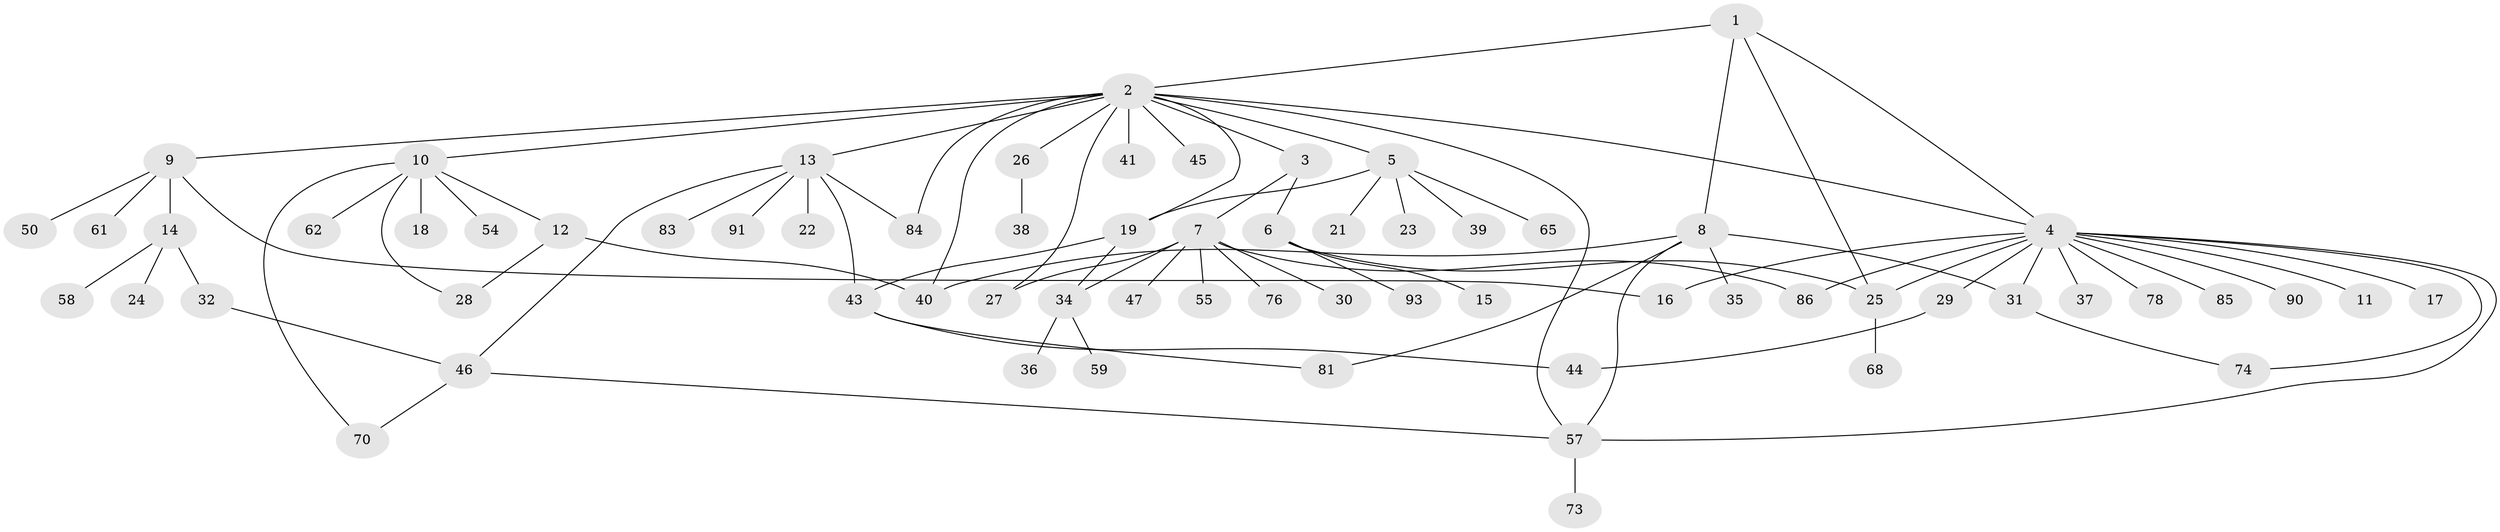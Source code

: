 // Generated by graph-tools (version 1.1) at 2025/23/03/03/25 07:23:52]
// undirected, 67 vertices, 88 edges
graph export_dot {
graph [start="1"]
  node [color=gray90,style=filled];
  1;
  2 [super="+72"];
  3;
  4 [super="+33"];
  5 [super="+88"];
  6 [super="+71"];
  7 [super="+42"];
  8 [super="+20"];
  9 [super="+51"];
  10 [super="+60"];
  11;
  12;
  13 [super="+79"];
  14 [super="+92"];
  15;
  16;
  17;
  18;
  19 [super="+89"];
  21;
  22;
  23;
  24;
  25 [super="+63"];
  26 [super="+80"];
  27;
  28 [super="+56"];
  29;
  30 [super="+53"];
  31;
  32;
  34;
  35;
  36 [super="+52"];
  37;
  38 [super="+87"];
  39 [super="+48"];
  40 [super="+67"];
  41;
  43 [super="+64"];
  44 [super="+49"];
  45;
  46 [super="+77"];
  47;
  50 [super="+82"];
  54;
  55;
  57 [super="+66"];
  58;
  59;
  61 [super="+69"];
  62;
  65;
  68 [super="+75"];
  70;
  73;
  74;
  76;
  78;
  81;
  83;
  84;
  85;
  86;
  90;
  91;
  93;
  1 -- 2;
  1 -- 4;
  1 -- 8;
  1 -- 25;
  2 -- 3;
  2 -- 4;
  2 -- 5;
  2 -- 9;
  2 -- 10;
  2 -- 13;
  2 -- 19;
  2 -- 26;
  2 -- 27;
  2 -- 40;
  2 -- 41;
  2 -- 45;
  2 -- 57;
  2 -- 84;
  3 -- 6;
  3 -- 7;
  4 -- 11;
  4 -- 16;
  4 -- 17;
  4 -- 25;
  4 -- 29;
  4 -- 31 [weight=2];
  4 -- 37;
  4 -- 57;
  4 -- 74;
  4 -- 78;
  4 -- 85;
  4 -- 86;
  4 -- 90;
  5 -- 19;
  5 -- 21;
  5 -- 23;
  5 -- 39;
  5 -- 65;
  6 -- 15;
  6 -- 25;
  6 -- 93;
  7 -- 27;
  7 -- 30;
  7 -- 34;
  7 -- 47;
  7 -- 55;
  7 -- 76;
  7 -- 86;
  8 -- 31;
  8 -- 35;
  8 -- 57;
  8 -- 81;
  8 -- 40;
  9 -- 14;
  9 -- 16;
  9 -- 50;
  9 -- 61;
  10 -- 12;
  10 -- 18;
  10 -- 28;
  10 -- 54;
  10 -- 62;
  10 -- 70;
  12 -- 28;
  12 -- 40;
  13 -- 22;
  13 -- 43;
  13 -- 46;
  13 -- 83;
  13 -- 91;
  13 -- 84;
  14 -- 24;
  14 -- 32;
  14 -- 58;
  19 -- 34;
  19 -- 43;
  25 -- 68;
  26 -- 38;
  29 -- 44;
  31 -- 74;
  32 -- 46;
  34 -- 36;
  34 -- 59;
  43 -- 44;
  43 -- 81;
  46 -- 70;
  46 -- 57;
  57 -- 73;
}
